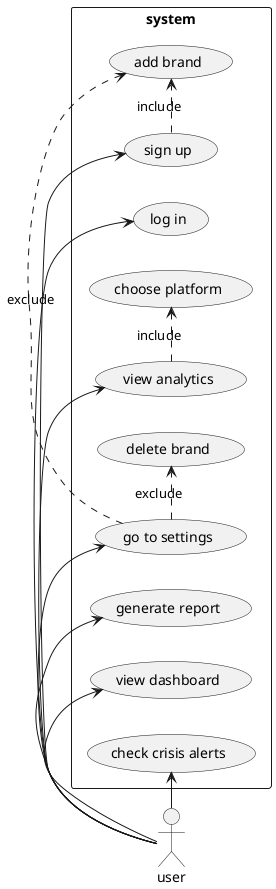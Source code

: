 @startuml
left to right direction
actor user
rectangle system{
usecase "sign up" as s1
usecase "log in" as lg
usecase "view analytics" as v1
usecase "go to settings" as gs
usecase "generate report" as gr
usecase "view dashboard" as od
usecase "check crisis alerts" as ca
usecase "choose platform" as p1

usecase "add brand" as ab
usecase "delete brand" as db
' usecase "add platform" as ap
' usecase "remove platform" as rp
}
user -> s1
s1 .> ab : include
user -> lg 
user -> v1
v1 .> p1 : include
user -> gs
gs .> ab: exclude
gs .> db: exclude

' user -> p1
user -> gr
user -> od
user -> ca
' user -> db
' user -> ap
' user -> rp


' (rp) -[hidden]- (gs)
' (db) -[hidden]- (ap)
' (ab) -[hidden]- (db)
' (od) -[hidden]- (ca)
' (ab) -[hidden]- (s1)
' (rp) -[hidden]- (ap)
' (gr) -[hidden]- (od)
' (gr) -[hidden]- (p1)
' (p1) -[hidden]- (v1)
' (s1) -[hidden]- (lg)



@enduml
